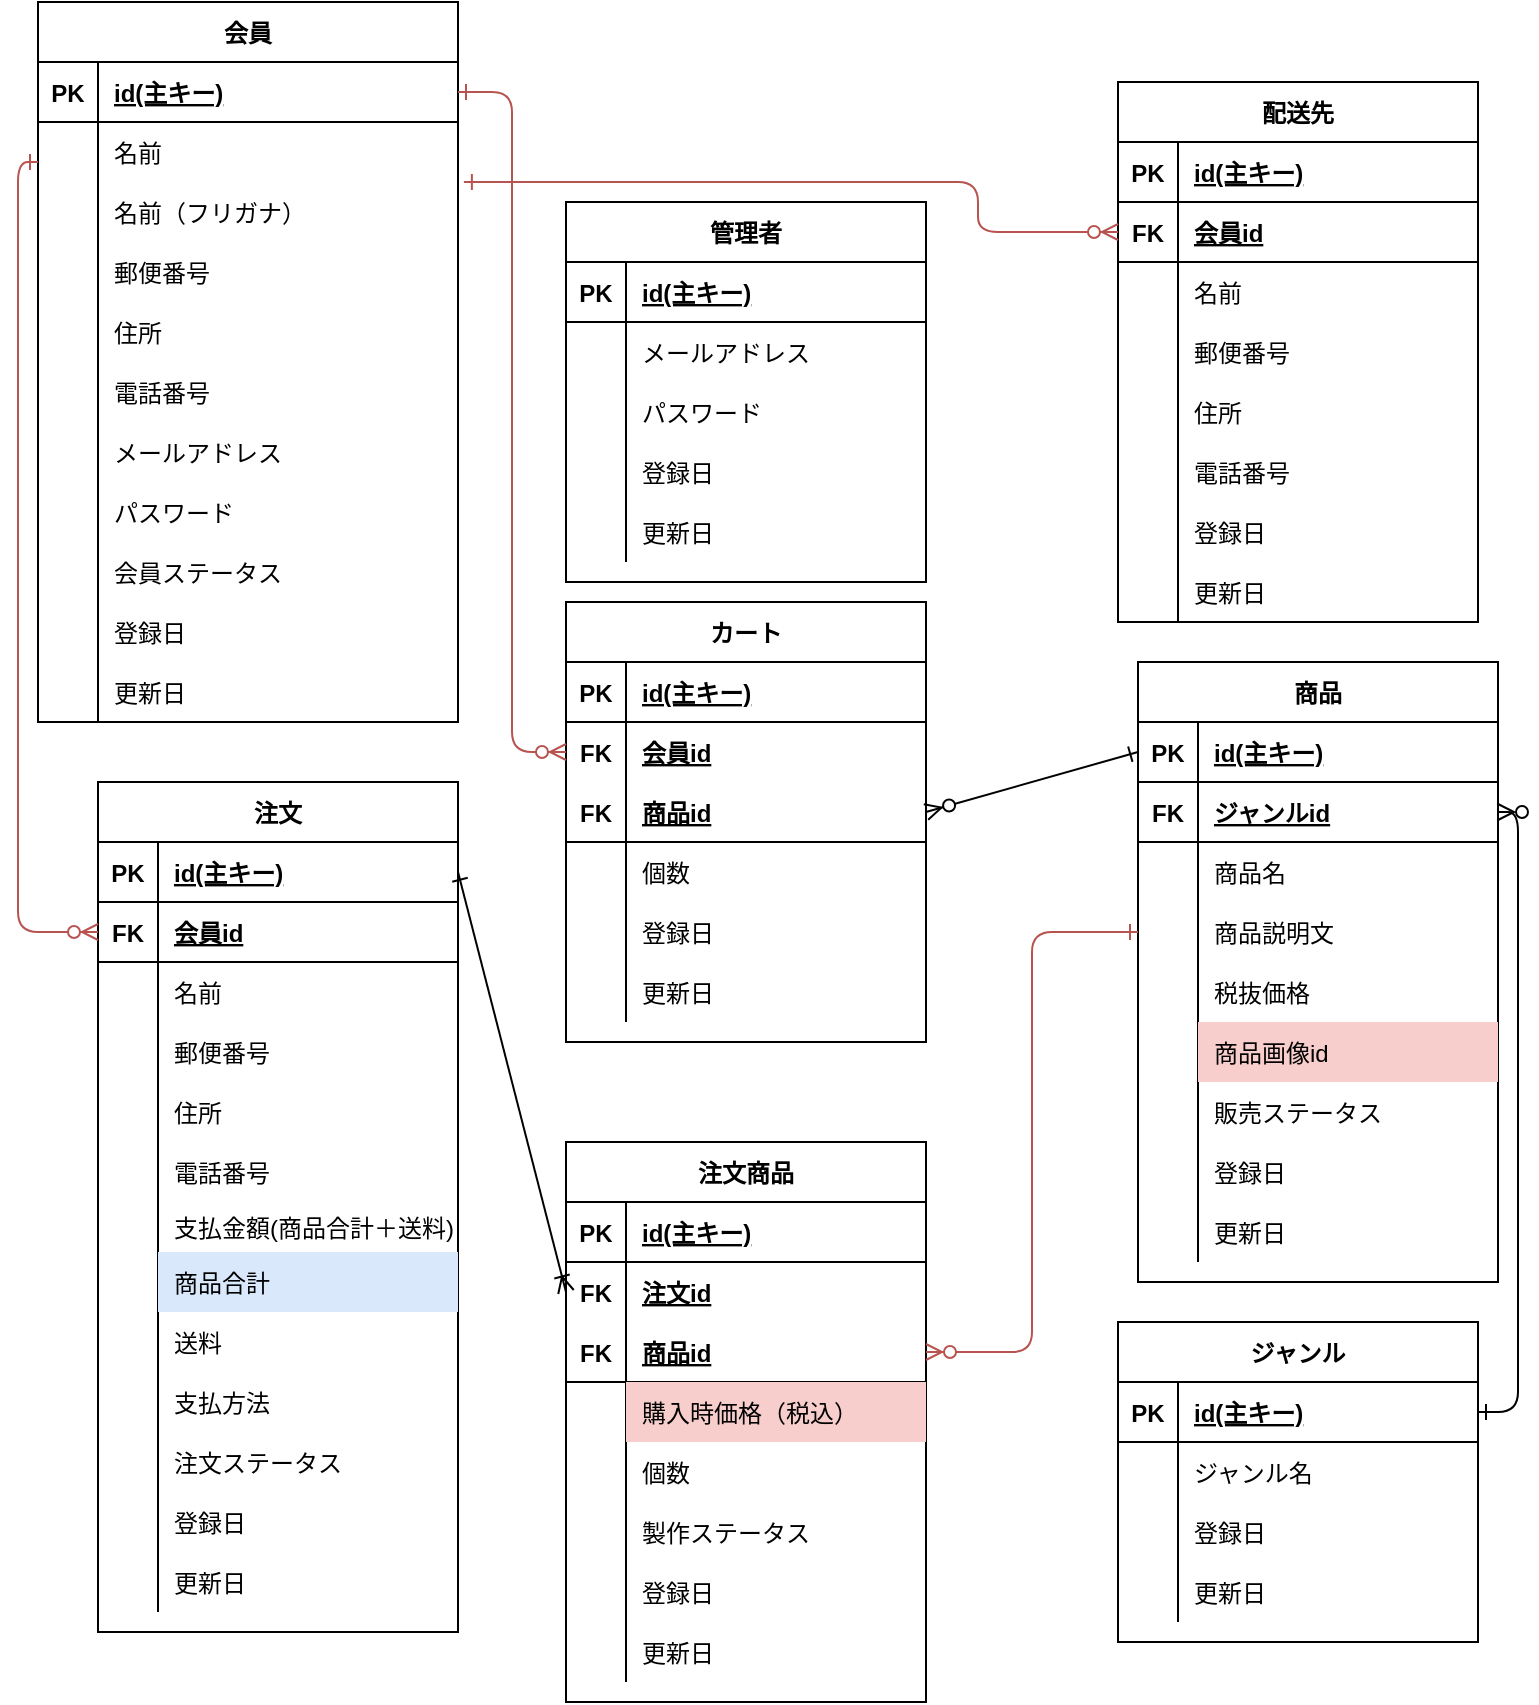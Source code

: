 <mxfile version="14.3.1" type="github">
  <diagram id="tSMaDPSG_NFxR9K5SJ_2" name="Page-1">
    <mxGraphModel dx="827" dy="589" grid="1" gridSize="10" guides="1" tooltips="1" connect="1" arrows="1" fold="1" page="1" pageScale="1" pageWidth="827" pageHeight="1169" math="0" shadow="0">
      <root>
        <mxCell id="0" />
        <mxCell id="1" parent="0" />
        <mxCell id="ISeB7mWLumaq7uImgFsu-5" value="会員" style="shape=table;startSize=30;container=1;collapsible=1;childLayout=tableLayout;fixedRows=1;rowLines=0;fontStyle=1;align=center;resizeLast=1;" parent="1" vertex="1">
          <mxGeometry x="60" y="10" width="210" height="360" as="geometry">
            <mxRectangle x="70" y="100" width="60" height="30" as="alternateBounds" />
          </mxGeometry>
        </mxCell>
        <mxCell id="ISeB7mWLumaq7uImgFsu-6" value="" style="shape=partialRectangle;collapsible=0;dropTarget=0;pointerEvents=0;fillColor=none;top=0;left=0;bottom=1;right=0;points=[[0,0.5],[1,0.5]];portConstraint=eastwest;" parent="ISeB7mWLumaq7uImgFsu-5" vertex="1">
          <mxGeometry y="30" width="210" height="30" as="geometry" />
        </mxCell>
        <mxCell id="ISeB7mWLumaq7uImgFsu-7" value="PK" style="shape=partialRectangle;connectable=0;fillColor=none;top=0;left=0;bottom=0;right=0;fontStyle=1;overflow=hidden;" parent="ISeB7mWLumaq7uImgFsu-6" vertex="1">
          <mxGeometry width="30" height="30" as="geometry" />
        </mxCell>
        <mxCell id="ISeB7mWLumaq7uImgFsu-8" value="id(主キー)" style="shape=partialRectangle;connectable=0;fillColor=none;top=0;left=0;bottom=0;right=0;align=left;spacingLeft=6;fontStyle=5;overflow=hidden;" parent="ISeB7mWLumaq7uImgFsu-6" vertex="1">
          <mxGeometry x="30" width="180" height="30" as="geometry" />
        </mxCell>
        <mxCell id="ISeB7mWLumaq7uImgFsu-9" value="" style="shape=partialRectangle;collapsible=0;dropTarget=0;pointerEvents=0;fillColor=none;top=0;left=0;bottom=0;right=0;points=[[0,0.5],[1,0.5]];portConstraint=eastwest;" parent="ISeB7mWLumaq7uImgFsu-5" vertex="1">
          <mxGeometry y="60" width="210" height="30" as="geometry" />
        </mxCell>
        <mxCell id="ISeB7mWLumaq7uImgFsu-10" value="" style="shape=partialRectangle;connectable=0;fillColor=none;top=0;left=0;bottom=0;right=0;editable=1;overflow=hidden;" parent="ISeB7mWLumaq7uImgFsu-9" vertex="1">
          <mxGeometry width="30" height="30" as="geometry" />
        </mxCell>
        <mxCell id="ISeB7mWLumaq7uImgFsu-11" value="名前" style="shape=partialRectangle;connectable=0;top=0;left=0;bottom=0;right=0;align=left;spacingLeft=6;overflow=hidden;strokeColor=#b85450;fillColor=none;" parent="ISeB7mWLumaq7uImgFsu-9" vertex="1">
          <mxGeometry x="30" width="180" height="30" as="geometry" />
        </mxCell>
        <mxCell id="ISeB7mWLumaq7uImgFsu-179" value="" style="shape=partialRectangle;collapsible=0;dropTarget=0;pointerEvents=0;fillColor=none;top=0;left=0;bottom=0;right=0;points=[[0,0.5],[1,0.5]];portConstraint=eastwest;" parent="ISeB7mWLumaq7uImgFsu-5" vertex="1">
          <mxGeometry y="90" width="210" height="30" as="geometry" />
        </mxCell>
        <mxCell id="ISeB7mWLumaq7uImgFsu-180" value="" style="shape=partialRectangle;connectable=0;fillColor=none;top=0;left=0;bottom=0;right=0;editable=1;overflow=hidden;" parent="ISeB7mWLumaq7uImgFsu-179" vertex="1">
          <mxGeometry width="30" height="30" as="geometry" />
        </mxCell>
        <mxCell id="ISeB7mWLumaq7uImgFsu-181" value="名前（フリガナ）" style="shape=partialRectangle;connectable=0;top=0;left=0;bottom=0;right=0;align=left;spacingLeft=6;overflow=hidden;strokeColor=#b85450;fillColor=none;" parent="ISeB7mWLumaq7uImgFsu-179" vertex="1">
          <mxGeometry x="30" width="180" height="30" as="geometry" />
        </mxCell>
        <mxCell id="ISeB7mWLumaq7uImgFsu-182" value="" style="shape=partialRectangle;collapsible=0;dropTarget=0;pointerEvents=0;fillColor=none;top=0;left=0;bottom=0;right=0;points=[[0,0.5],[1,0.5]];portConstraint=eastwest;" parent="ISeB7mWLumaq7uImgFsu-5" vertex="1">
          <mxGeometry y="120" width="210" height="30" as="geometry" />
        </mxCell>
        <mxCell id="ISeB7mWLumaq7uImgFsu-183" value="" style="shape=partialRectangle;connectable=0;fillColor=none;top=0;left=0;bottom=0;right=0;editable=1;overflow=hidden;" parent="ISeB7mWLumaq7uImgFsu-182" vertex="1">
          <mxGeometry width="30" height="30" as="geometry" />
        </mxCell>
        <mxCell id="ISeB7mWLumaq7uImgFsu-184" value="郵便番号" style="shape=partialRectangle;connectable=0;top=0;left=0;bottom=0;right=0;align=left;spacingLeft=6;overflow=hidden;strokeColor=#b85450;fillColor=none;" parent="ISeB7mWLumaq7uImgFsu-182" vertex="1">
          <mxGeometry x="30" width="180" height="30" as="geometry" />
        </mxCell>
        <mxCell id="ISeB7mWLumaq7uImgFsu-12" value="" style="shape=partialRectangle;collapsible=0;dropTarget=0;pointerEvents=0;fillColor=none;top=0;left=0;bottom=0;right=0;points=[[0,0.5],[1,0.5]];portConstraint=eastwest;" parent="ISeB7mWLumaq7uImgFsu-5" vertex="1">
          <mxGeometry y="150" width="210" height="30" as="geometry" />
        </mxCell>
        <mxCell id="ISeB7mWLumaq7uImgFsu-13" value="" style="shape=partialRectangle;connectable=0;fillColor=none;top=0;left=0;bottom=0;right=0;editable=1;overflow=hidden;" parent="ISeB7mWLumaq7uImgFsu-12" vertex="1">
          <mxGeometry width="30" height="30" as="geometry" />
        </mxCell>
        <mxCell id="ISeB7mWLumaq7uImgFsu-14" value="住所" style="shape=partialRectangle;connectable=0;top=0;left=0;bottom=0;right=0;align=left;spacingLeft=6;overflow=hidden;strokeColor=#b85450;fillColor=none;" parent="ISeB7mWLumaq7uImgFsu-12" vertex="1">
          <mxGeometry x="30" width="180" height="30" as="geometry" />
        </mxCell>
        <mxCell id="ISeB7mWLumaq7uImgFsu-15" value="" style="shape=partialRectangle;collapsible=0;dropTarget=0;pointerEvents=0;fillColor=none;top=0;left=0;bottom=0;right=0;points=[[0,0.5],[1,0.5]];portConstraint=eastwest;" parent="ISeB7mWLumaq7uImgFsu-5" vertex="1">
          <mxGeometry y="180" width="210" height="30" as="geometry" />
        </mxCell>
        <mxCell id="ISeB7mWLumaq7uImgFsu-16" value="" style="shape=partialRectangle;connectable=0;fillColor=none;top=0;left=0;bottom=0;right=0;editable=1;overflow=hidden;" parent="ISeB7mWLumaq7uImgFsu-15" vertex="1">
          <mxGeometry width="30" height="30" as="geometry" />
        </mxCell>
        <mxCell id="ISeB7mWLumaq7uImgFsu-17" value="電話番号" style="shape=partialRectangle;connectable=0;top=0;left=0;bottom=0;right=0;align=left;spacingLeft=6;overflow=hidden;strokeColor=#b85450;fillColor=none;" parent="ISeB7mWLumaq7uImgFsu-15" vertex="1">
          <mxGeometry x="30" width="180" height="30" as="geometry" />
        </mxCell>
        <mxCell id="ISeB7mWLumaq7uImgFsu-80" value="" style="shape=partialRectangle;collapsible=0;dropTarget=0;pointerEvents=0;fillColor=none;top=0;left=0;bottom=0;right=0;points=[[0,0.5],[1,0.5]];portConstraint=eastwest;" parent="ISeB7mWLumaq7uImgFsu-5" vertex="1">
          <mxGeometry y="210" width="210" height="30" as="geometry" />
        </mxCell>
        <mxCell id="ISeB7mWLumaq7uImgFsu-81" value="" style="shape=partialRectangle;connectable=0;fillColor=none;top=0;left=0;bottom=0;right=0;editable=1;overflow=hidden;" parent="ISeB7mWLumaq7uImgFsu-80" vertex="1">
          <mxGeometry width="30" height="30" as="geometry" />
        </mxCell>
        <mxCell id="ISeB7mWLumaq7uImgFsu-82" value="メールアドレス" style="shape=partialRectangle;connectable=0;top=0;left=0;bottom=0;right=0;align=left;spacingLeft=6;overflow=hidden;strokeColor=#b85450;fontStyle=0;fillColor=none;" parent="ISeB7mWLumaq7uImgFsu-80" vertex="1">
          <mxGeometry x="30" width="180" height="30" as="geometry" />
        </mxCell>
        <mxCell id="ISeB7mWLumaq7uImgFsu-83" value="" style="shape=partialRectangle;collapsible=0;dropTarget=0;pointerEvents=0;fillColor=none;top=0;left=0;bottom=0;right=0;points=[[0,0.5],[1,0.5]];portConstraint=eastwest;" parent="ISeB7mWLumaq7uImgFsu-5" vertex="1">
          <mxGeometry y="240" width="210" height="30" as="geometry" />
        </mxCell>
        <mxCell id="ISeB7mWLumaq7uImgFsu-84" value="" style="shape=partialRectangle;connectable=0;fillColor=none;top=0;left=0;bottom=0;right=0;editable=1;overflow=hidden;" parent="ISeB7mWLumaq7uImgFsu-83" vertex="1">
          <mxGeometry width="30" height="30" as="geometry" />
        </mxCell>
        <mxCell id="ISeB7mWLumaq7uImgFsu-85" value="パスワード" style="shape=partialRectangle;connectable=0;top=0;left=0;bottom=0;right=0;align=left;spacingLeft=6;overflow=hidden;strokeColor=#b85450;fillColor=none;" parent="ISeB7mWLumaq7uImgFsu-83" vertex="1">
          <mxGeometry x="30" width="180" height="30" as="geometry" />
        </mxCell>
        <mxCell id="ISeB7mWLumaq7uImgFsu-86" value="" style="shape=partialRectangle;collapsible=0;dropTarget=0;pointerEvents=0;fillColor=none;top=0;left=0;bottom=0;right=0;points=[[0,0.5],[1,0.5]];portConstraint=eastwest;" parent="ISeB7mWLumaq7uImgFsu-5" vertex="1">
          <mxGeometry y="270" width="210" height="30" as="geometry" />
        </mxCell>
        <mxCell id="ISeB7mWLumaq7uImgFsu-87" value="" style="shape=partialRectangle;connectable=0;fillColor=none;top=0;left=0;bottom=0;right=0;editable=1;overflow=hidden;" parent="ISeB7mWLumaq7uImgFsu-86" vertex="1">
          <mxGeometry width="30" height="30" as="geometry" />
        </mxCell>
        <mxCell id="ISeB7mWLumaq7uImgFsu-88" value="会員ステータス" style="shape=partialRectangle;connectable=0;fillColor=none;top=0;left=0;bottom=0;right=0;align=left;spacingLeft=6;overflow=hidden;" parent="ISeB7mWLumaq7uImgFsu-86" vertex="1">
          <mxGeometry x="30" width="180" height="30" as="geometry" />
        </mxCell>
        <mxCell id="ISeB7mWLumaq7uImgFsu-89" value="" style="shape=partialRectangle;collapsible=0;dropTarget=0;pointerEvents=0;fillColor=none;top=0;left=0;bottom=0;right=0;points=[[0,0.5],[1,0.5]];portConstraint=eastwest;" parent="ISeB7mWLumaq7uImgFsu-5" vertex="1">
          <mxGeometry y="300" width="210" height="30" as="geometry" />
        </mxCell>
        <mxCell id="ISeB7mWLumaq7uImgFsu-90" value="" style="shape=partialRectangle;connectable=0;fillColor=none;top=0;left=0;bottom=0;right=0;editable=1;overflow=hidden;" parent="ISeB7mWLumaq7uImgFsu-89" vertex="1">
          <mxGeometry width="30" height="30" as="geometry" />
        </mxCell>
        <mxCell id="ISeB7mWLumaq7uImgFsu-91" value="登録日" style="shape=partialRectangle;connectable=0;fillColor=none;top=0;left=0;bottom=0;right=0;align=left;spacingLeft=6;overflow=hidden;" parent="ISeB7mWLumaq7uImgFsu-89" vertex="1">
          <mxGeometry x="30" width="180" height="30" as="geometry" />
        </mxCell>
        <mxCell id="ISeB7mWLumaq7uImgFsu-92" value="" style="shape=partialRectangle;collapsible=0;dropTarget=0;pointerEvents=0;fillColor=none;top=0;left=0;bottom=0;right=0;points=[[0,0.5],[1,0.5]];portConstraint=eastwest;" parent="ISeB7mWLumaq7uImgFsu-5" vertex="1">
          <mxGeometry y="330" width="210" height="30" as="geometry" />
        </mxCell>
        <mxCell id="ISeB7mWLumaq7uImgFsu-93" value="" style="shape=partialRectangle;connectable=0;fillColor=none;top=0;left=0;bottom=0;right=0;editable=1;overflow=hidden;" parent="ISeB7mWLumaq7uImgFsu-92" vertex="1">
          <mxGeometry width="30" height="30" as="geometry" />
        </mxCell>
        <mxCell id="ISeB7mWLumaq7uImgFsu-94" value="更新日" style="shape=partialRectangle;connectable=0;fillColor=none;top=0;left=0;bottom=0;right=0;align=left;spacingLeft=6;overflow=hidden;" parent="ISeB7mWLumaq7uImgFsu-92" vertex="1">
          <mxGeometry x="30" width="180" height="30" as="geometry" />
        </mxCell>
        <mxCell id="ISeB7mWLumaq7uImgFsu-22" value="商品" style="shape=table;startSize=30;container=1;collapsible=1;childLayout=tableLayout;fixedRows=1;rowLines=0;fontStyle=1;align=center;resizeLast=1;" parent="1" vertex="1">
          <mxGeometry x="610" y="340" width="180" height="310" as="geometry" />
        </mxCell>
        <mxCell id="ISeB7mWLumaq7uImgFsu-23" value="" style="shape=partialRectangle;collapsible=0;dropTarget=0;pointerEvents=0;fillColor=none;top=0;left=0;bottom=1;right=0;points=[[0,0.5],[1,0.5]];portConstraint=eastwest;" parent="ISeB7mWLumaq7uImgFsu-22" vertex="1">
          <mxGeometry y="30" width="180" height="30" as="geometry" />
        </mxCell>
        <mxCell id="ISeB7mWLumaq7uImgFsu-24" value="PK" style="shape=partialRectangle;connectable=0;fillColor=none;top=0;left=0;bottom=0;right=0;fontStyle=1;overflow=hidden;" parent="ISeB7mWLumaq7uImgFsu-23" vertex="1">
          <mxGeometry width="30" height="30" as="geometry" />
        </mxCell>
        <mxCell id="ISeB7mWLumaq7uImgFsu-25" value="id(主キー)" style="shape=partialRectangle;connectable=0;fillColor=none;top=0;left=0;bottom=0;right=0;align=left;spacingLeft=6;fontStyle=5;overflow=hidden;" parent="ISeB7mWLumaq7uImgFsu-23" vertex="1">
          <mxGeometry x="30" width="150" height="30" as="geometry" />
        </mxCell>
        <mxCell id="ISeB7mWLumaq7uImgFsu-215" value="" style="shape=partialRectangle;collapsible=0;dropTarget=0;pointerEvents=0;fillColor=none;top=0;left=0;bottom=1;right=0;points=[[0,0.5],[1,0.5]];portConstraint=eastwest;" parent="ISeB7mWLumaq7uImgFsu-22" vertex="1">
          <mxGeometry y="60" width="180" height="30" as="geometry" />
        </mxCell>
        <mxCell id="ISeB7mWLumaq7uImgFsu-216" value="FK" style="shape=partialRectangle;connectable=0;fillColor=none;top=0;left=0;bottom=0;right=0;fontStyle=1;overflow=hidden;" parent="ISeB7mWLumaq7uImgFsu-215" vertex="1">
          <mxGeometry width="30" height="30" as="geometry" />
        </mxCell>
        <mxCell id="ISeB7mWLumaq7uImgFsu-217" value="ジャンルid" style="shape=partialRectangle;connectable=0;fillColor=none;top=0;left=0;bottom=0;right=0;align=left;spacingLeft=6;fontStyle=5;overflow=hidden;" parent="ISeB7mWLumaq7uImgFsu-215" vertex="1">
          <mxGeometry x="30" width="150" height="30" as="geometry" />
        </mxCell>
        <mxCell id="ISeB7mWLumaq7uImgFsu-26" value="" style="shape=partialRectangle;collapsible=0;dropTarget=0;pointerEvents=0;fillColor=none;top=0;left=0;bottom=0;right=0;points=[[0,0.5],[1,0.5]];portConstraint=eastwest;" parent="ISeB7mWLumaq7uImgFsu-22" vertex="1">
          <mxGeometry y="90" width="180" height="30" as="geometry" />
        </mxCell>
        <mxCell id="ISeB7mWLumaq7uImgFsu-27" value="" style="shape=partialRectangle;connectable=0;fillColor=none;top=0;left=0;bottom=0;right=0;editable=1;overflow=hidden;" parent="ISeB7mWLumaq7uImgFsu-26" vertex="1">
          <mxGeometry width="30" height="30" as="geometry" />
        </mxCell>
        <mxCell id="ISeB7mWLumaq7uImgFsu-28" value="商品名" style="shape=partialRectangle;connectable=0;fillColor=none;top=0;left=0;bottom=0;right=0;align=left;spacingLeft=6;overflow=hidden;fontStyle=0" parent="ISeB7mWLumaq7uImgFsu-26" vertex="1">
          <mxGeometry x="30" width="150" height="30" as="geometry" />
        </mxCell>
        <mxCell id="ISeB7mWLumaq7uImgFsu-29" value="" style="shape=partialRectangle;collapsible=0;dropTarget=0;pointerEvents=0;fillColor=none;top=0;left=0;bottom=0;right=0;points=[[0,0.5],[1,0.5]];portConstraint=eastwest;" parent="ISeB7mWLumaq7uImgFsu-22" vertex="1">
          <mxGeometry y="120" width="180" height="30" as="geometry" />
        </mxCell>
        <mxCell id="ISeB7mWLumaq7uImgFsu-30" value="" style="shape=partialRectangle;connectable=0;fillColor=none;top=0;left=0;bottom=0;right=0;editable=1;overflow=hidden;" parent="ISeB7mWLumaq7uImgFsu-29" vertex="1">
          <mxGeometry width="30" height="30" as="geometry" />
        </mxCell>
        <mxCell id="ISeB7mWLumaq7uImgFsu-31" value="商品説明文" style="shape=partialRectangle;connectable=0;fillColor=none;top=0;left=0;bottom=0;right=0;align=left;spacingLeft=6;overflow=hidden;" parent="ISeB7mWLumaq7uImgFsu-29" vertex="1">
          <mxGeometry x="30" width="150" height="30" as="geometry" />
        </mxCell>
        <mxCell id="ISeB7mWLumaq7uImgFsu-218" value="" style="shape=partialRectangle;collapsible=0;dropTarget=0;pointerEvents=0;fillColor=none;top=0;left=0;bottom=0;right=0;points=[[0,0.5],[1,0.5]];portConstraint=eastwest;" parent="ISeB7mWLumaq7uImgFsu-22" vertex="1">
          <mxGeometry y="150" width="180" height="30" as="geometry" />
        </mxCell>
        <mxCell id="ISeB7mWLumaq7uImgFsu-219" value="" style="shape=partialRectangle;connectable=0;fillColor=none;top=0;left=0;bottom=0;right=0;editable=1;overflow=hidden;" parent="ISeB7mWLumaq7uImgFsu-218" vertex="1">
          <mxGeometry width="30" height="30" as="geometry" />
        </mxCell>
        <mxCell id="ISeB7mWLumaq7uImgFsu-220" value="税抜価格" style="shape=partialRectangle;connectable=0;fillColor=none;top=0;left=0;bottom=0;right=0;align=left;spacingLeft=6;overflow=hidden;" parent="ISeB7mWLumaq7uImgFsu-218" vertex="1">
          <mxGeometry x="30" width="150" height="30" as="geometry" />
        </mxCell>
        <mxCell id="ISeB7mWLumaq7uImgFsu-221" value="" style="shape=partialRectangle;collapsible=0;dropTarget=0;pointerEvents=0;fillColor=none;top=0;left=0;bottom=0;right=0;points=[[0,0.5],[1,0.5]];portConstraint=eastwest;" parent="ISeB7mWLumaq7uImgFsu-22" vertex="1">
          <mxGeometry y="180" width="180" height="30" as="geometry" />
        </mxCell>
        <mxCell id="ISeB7mWLumaq7uImgFsu-222" value="" style="shape=partialRectangle;connectable=0;fillColor=none;top=0;left=0;bottom=0;right=0;editable=1;overflow=hidden;" parent="ISeB7mWLumaq7uImgFsu-221" vertex="1">
          <mxGeometry width="30" height="30" as="geometry" />
        </mxCell>
        <mxCell id="ISeB7mWLumaq7uImgFsu-223" value="商品画像id" style="shape=partialRectangle;connectable=0;fillColor=#f8cecc;top=0;left=0;bottom=0;right=0;align=left;spacingLeft=6;overflow=hidden;strokeColor=#b85450;" parent="ISeB7mWLumaq7uImgFsu-221" vertex="1">
          <mxGeometry x="30" width="150" height="30" as="geometry" />
        </mxCell>
        <mxCell id="ISeB7mWLumaq7uImgFsu-224" value="" style="shape=partialRectangle;collapsible=0;dropTarget=0;pointerEvents=0;fillColor=none;top=0;left=0;bottom=0;right=0;points=[[0,0.5],[1,0.5]];portConstraint=eastwest;" parent="ISeB7mWLumaq7uImgFsu-22" vertex="1">
          <mxGeometry y="210" width="180" height="30" as="geometry" />
        </mxCell>
        <mxCell id="ISeB7mWLumaq7uImgFsu-225" value="" style="shape=partialRectangle;connectable=0;fillColor=none;top=0;left=0;bottom=0;right=0;editable=1;overflow=hidden;" parent="ISeB7mWLumaq7uImgFsu-224" vertex="1">
          <mxGeometry width="30" height="30" as="geometry" />
        </mxCell>
        <mxCell id="ISeB7mWLumaq7uImgFsu-226" value="販売ステータス" style="shape=partialRectangle;connectable=0;fillColor=none;top=0;left=0;bottom=0;right=0;align=left;spacingLeft=6;overflow=hidden;" parent="ISeB7mWLumaq7uImgFsu-224" vertex="1">
          <mxGeometry x="30" width="150" height="30" as="geometry" />
        </mxCell>
        <mxCell id="ISeB7mWLumaq7uImgFsu-32" value="" style="shape=partialRectangle;collapsible=0;dropTarget=0;pointerEvents=0;fillColor=none;top=0;left=0;bottom=0;right=0;points=[[0,0.5],[1,0.5]];portConstraint=eastwest;" parent="ISeB7mWLumaq7uImgFsu-22" vertex="1">
          <mxGeometry y="240" width="180" height="30" as="geometry" />
        </mxCell>
        <mxCell id="ISeB7mWLumaq7uImgFsu-33" value="" style="shape=partialRectangle;connectable=0;fillColor=none;top=0;left=0;bottom=0;right=0;editable=1;overflow=hidden;" parent="ISeB7mWLumaq7uImgFsu-32" vertex="1">
          <mxGeometry width="30" height="30" as="geometry" />
        </mxCell>
        <mxCell id="ISeB7mWLumaq7uImgFsu-34" value="登録日" style="shape=partialRectangle;connectable=0;fillColor=none;top=0;left=0;bottom=0;right=0;align=left;spacingLeft=6;overflow=hidden;" parent="ISeB7mWLumaq7uImgFsu-32" vertex="1">
          <mxGeometry x="30" width="150" height="30" as="geometry" />
        </mxCell>
        <mxCell id="ISeB7mWLumaq7uImgFsu-157" value="" style="shape=partialRectangle;collapsible=0;dropTarget=0;pointerEvents=0;fillColor=none;top=0;left=0;bottom=0;right=0;points=[[0,0.5],[1,0.5]];portConstraint=eastwest;" parent="ISeB7mWLumaq7uImgFsu-22" vertex="1">
          <mxGeometry y="270" width="180" height="30" as="geometry" />
        </mxCell>
        <mxCell id="ISeB7mWLumaq7uImgFsu-158" value="" style="shape=partialRectangle;connectable=0;fillColor=none;top=0;left=0;bottom=0;right=0;editable=1;overflow=hidden;" parent="ISeB7mWLumaq7uImgFsu-157" vertex="1">
          <mxGeometry width="30" height="30" as="geometry" />
        </mxCell>
        <mxCell id="ISeB7mWLumaq7uImgFsu-159" value="更新日" style="shape=partialRectangle;connectable=0;fillColor=none;top=0;left=0;bottom=0;right=0;align=left;spacingLeft=6;overflow=hidden;" parent="ISeB7mWLumaq7uImgFsu-157" vertex="1">
          <mxGeometry x="30" width="150" height="30" as="geometry" />
        </mxCell>
        <mxCell id="ISeB7mWLumaq7uImgFsu-35" value="カート" style="shape=table;startSize=30;container=1;collapsible=1;childLayout=tableLayout;fixedRows=1;rowLines=0;fontStyle=1;align=center;resizeLast=1;" parent="1" vertex="1">
          <mxGeometry x="324" y="310" width="180" height="220" as="geometry" />
        </mxCell>
        <mxCell id="ISeB7mWLumaq7uImgFsu-36" value="" style="shape=partialRectangle;collapsible=0;dropTarget=0;pointerEvents=0;fillColor=none;top=0;left=0;bottom=1;right=0;points=[[0,0.5],[1,0.5]];portConstraint=eastwest;" parent="ISeB7mWLumaq7uImgFsu-35" vertex="1">
          <mxGeometry y="30" width="180" height="30" as="geometry" />
        </mxCell>
        <mxCell id="ISeB7mWLumaq7uImgFsu-37" value="PK" style="shape=partialRectangle;connectable=0;fillColor=none;top=0;left=0;bottom=0;right=0;fontStyle=1;overflow=hidden;" parent="ISeB7mWLumaq7uImgFsu-36" vertex="1">
          <mxGeometry width="30" height="30" as="geometry" />
        </mxCell>
        <mxCell id="ISeB7mWLumaq7uImgFsu-38" value="id(主キー)" style="shape=partialRectangle;connectable=0;fillColor=none;top=0;left=0;bottom=0;right=0;align=left;spacingLeft=6;fontStyle=5;overflow=hidden;" parent="ISeB7mWLumaq7uImgFsu-36" vertex="1">
          <mxGeometry x="30" width="150" height="30" as="geometry" />
        </mxCell>
        <mxCell id="ISeB7mWLumaq7uImgFsu-235" value="" style="shape=partialRectangle;collapsible=0;dropTarget=0;pointerEvents=0;fillColor=none;top=0;left=0;bottom=1;right=0;points=[[0,0.5],[1,0.5]];portConstraint=eastwest;strokeColor=none;" parent="ISeB7mWLumaq7uImgFsu-35" vertex="1">
          <mxGeometry y="60" width="180" height="30" as="geometry" />
        </mxCell>
        <mxCell id="ISeB7mWLumaq7uImgFsu-236" value="FK" style="shape=partialRectangle;connectable=0;fillColor=none;top=0;left=0;bottom=0;right=0;fontStyle=1;overflow=hidden;" parent="ISeB7mWLumaq7uImgFsu-235" vertex="1">
          <mxGeometry width="30" height="30" as="geometry" />
        </mxCell>
        <mxCell id="ISeB7mWLumaq7uImgFsu-237" value="会員id" style="shape=partialRectangle;connectable=0;fillColor=none;top=0;left=0;bottom=0;right=0;align=left;spacingLeft=6;fontStyle=5;overflow=hidden;" parent="ISeB7mWLumaq7uImgFsu-235" vertex="1">
          <mxGeometry x="30" width="150" height="30" as="geometry" />
        </mxCell>
        <mxCell id="ISeB7mWLumaq7uImgFsu-238" value="" style="shape=partialRectangle;collapsible=0;dropTarget=0;pointerEvents=0;fillColor=none;top=0;left=0;bottom=1;right=0;points=[[0,0.5],[1,0.5]];portConstraint=eastwest;" parent="ISeB7mWLumaq7uImgFsu-35" vertex="1">
          <mxGeometry y="90" width="180" height="30" as="geometry" />
        </mxCell>
        <mxCell id="ISeB7mWLumaq7uImgFsu-239" value="FK" style="shape=partialRectangle;connectable=0;fillColor=none;top=0;left=0;bottom=0;right=0;fontStyle=1;overflow=hidden;" parent="ISeB7mWLumaq7uImgFsu-238" vertex="1">
          <mxGeometry width="30" height="30" as="geometry" />
        </mxCell>
        <mxCell id="ISeB7mWLumaq7uImgFsu-240" value="商品id" style="shape=partialRectangle;connectable=0;fillColor=none;top=0;left=0;bottom=0;right=0;align=left;spacingLeft=6;fontStyle=5;overflow=hidden;" parent="ISeB7mWLumaq7uImgFsu-238" vertex="1">
          <mxGeometry x="30" width="150" height="30" as="geometry" />
        </mxCell>
        <mxCell id="ISeB7mWLumaq7uImgFsu-154" value="" style="shape=partialRectangle;collapsible=0;dropTarget=0;pointerEvents=0;fillColor=none;top=0;left=0;bottom=0;right=0;points=[[0,0.5],[1,0.5]];portConstraint=eastwest;" parent="ISeB7mWLumaq7uImgFsu-35" vertex="1">
          <mxGeometry y="120" width="180" height="30" as="geometry" />
        </mxCell>
        <mxCell id="ISeB7mWLumaq7uImgFsu-155" value="" style="shape=partialRectangle;connectable=0;fillColor=none;top=0;left=0;bottom=0;right=0;editable=1;overflow=hidden;" parent="ISeB7mWLumaq7uImgFsu-154" vertex="1">
          <mxGeometry width="30" height="30" as="geometry" />
        </mxCell>
        <mxCell id="ISeB7mWLumaq7uImgFsu-156" value="個数" style="shape=partialRectangle;connectable=0;fillColor=none;top=0;left=0;bottom=0;right=0;align=left;spacingLeft=6;overflow=hidden;" parent="ISeB7mWLumaq7uImgFsu-154" vertex="1">
          <mxGeometry x="30" width="150" height="30" as="geometry" />
        </mxCell>
        <mxCell id="ISeB7mWLumaq7uImgFsu-42" value="" style="shape=partialRectangle;collapsible=0;dropTarget=0;pointerEvents=0;fillColor=none;top=0;left=0;bottom=0;right=0;points=[[0,0.5],[1,0.5]];portConstraint=eastwest;" parent="ISeB7mWLumaq7uImgFsu-35" vertex="1">
          <mxGeometry y="150" width="180" height="30" as="geometry" />
        </mxCell>
        <mxCell id="ISeB7mWLumaq7uImgFsu-43" value="" style="shape=partialRectangle;connectable=0;fillColor=none;top=0;left=0;bottom=0;right=0;editable=1;overflow=hidden;" parent="ISeB7mWLumaq7uImgFsu-42" vertex="1">
          <mxGeometry width="30" height="30" as="geometry" />
        </mxCell>
        <mxCell id="ISeB7mWLumaq7uImgFsu-44" value="登録日" style="shape=partialRectangle;connectable=0;fillColor=none;top=0;left=0;bottom=0;right=0;align=left;spacingLeft=6;overflow=hidden;" parent="ISeB7mWLumaq7uImgFsu-42" vertex="1">
          <mxGeometry x="30" width="150" height="30" as="geometry" />
        </mxCell>
        <mxCell id="ISeB7mWLumaq7uImgFsu-45" value="" style="shape=partialRectangle;collapsible=0;dropTarget=0;pointerEvents=0;fillColor=none;top=0;left=0;bottom=0;right=0;points=[[0,0.5],[1,0.5]];portConstraint=eastwest;" parent="ISeB7mWLumaq7uImgFsu-35" vertex="1">
          <mxGeometry y="180" width="180" height="30" as="geometry" />
        </mxCell>
        <mxCell id="ISeB7mWLumaq7uImgFsu-46" value="" style="shape=partialRectangle;connectable=0;fillColor=none;top=0;left=0;bottom=0;right=0;editable=1;overflow=hidden;" parent="ISeB7mWLumaq7uImgFsu-45" vertex="1">
          <mxGeometry width="30" height="30" as="geometry" />
        </mxCell>
        <mxCell id="ISeB7mWLumaq7uImgFsu-47" value="更新日" style="shape=partialRectangle;connectable=0;fillColor=none;top=0;left=0;bottom=0;right=0;align=left;spacingLeft=6;overflow=hidden;" parent="ISeB7mWLumaq7uImgFsu-45" vertex="1">
          <mxGeometry x="30" width="150" height="30" as="geometry" />
        </mxCell>
        <mxCell id="ISeB7mWLumaq7uImgFsu-48" value="注文" style="shape=table;startSize=30;container=1;collapsible=1;childLayout=tableLayout;fixedRows=1;rowLines=0;fontStyle=1;align=center;resizeLast=1;" parent="1" vertex="1">
          <mxGeometry x="90" y="400" width="180" height="425" as="geometry" />
        </mxCell>
        <mxCell id="ISeB7mWLumaq7uImgFsu-49" value="" style="shape=partialRectangle;collapsible=0;dropTarget=0;pointerEvents=0;fillColor=none;top=0;left=0;bottom=1;right=0;points=[[0,0.5],[1,0.5]];portConstraint=eastwest;" parent="ISeB7mWLumaq7uImgFsu-48" vertex="1">
          <mxGeometry y="30" width="180" height="30" as="geometry" />
        </mxCell>
        <mxCell id="ISeB7mWLumaq7uImgFsu-50" value="PK" style="shape=partialRectangle;connectable=0;fillColor=none;top=0;left=0;bottom=0;right=0;fontStyle=1;overflow=hidden;" parent="ISeB7mWLumaq7uImgFsu-49" vertex="1">
          <mxGeometry width="30" height="30" as="geometry" />
        </mxCell>
        <mxCell id="ISeB7mWLumaq7uImgFsu-51" value="id(主キー)" style="shape=partialRectangle;connectable=0;fillColor=none;top=0;left=0;bottom=0;right=0;align=left;spacingLeft=6;fontStyle=5;overflow=hidden;" parent="ISeB7mWLumaq7uImgFsu-49" vertex="1">
          <mxGeometry x="30" width="150" height="30" as="geometry" />
        </mxCell>
        <mxCell id="ISeB7mWLumaq7uImgFsu-241" value="" style="shape=partialRectangle;collapsible=0;dropTarget=0;pointerEvents=0;fillColor=none;top=0;left=0;bottom=1;right=0;points=[[0,0.5],[1,0.5]];portConstraint=eastwest;" parent="ISeB7mWLumaq7uImgFsu-48" vertex="1">
          <mxGeometry y="60" width="180" height="30" as="geometry" />
        </mxCell>
        <mxCell id="ISeB7mWLumaq7uImgFsu-242" value="FK" style="shape=partialRectangle;connectable=0;fillColor=none;top=0;left=0;bottom=0;right=0;fontStyle=1;overflow=hidden;" parent="ISeB7mWLumaq7uImgFsu-241" vertex="1">
          <mxGeometry width="30" height="30" as="geometry" />
        </mxCell>
        <mxCell id="ISeB7mWLumaq7uImgFsu-243" value="会員id" style="shape=partialRectangle;connectable=0;fillColor=none;top=0;left=0;bottom=0;right=0;align=left;spacingLeft=6;fontStyle=5;overflow=hidden;" parent="ISeB7mWLumaq7uImgFsu-241" vertex="1">
          <mxGeometry x="30" width="150" height="30" as="geometry" />
        </mxCell>
        <mxCell id="ISeB7mWLumaq7uImgFsu-176" value="" style="shape=partialRectangle;collapsible=0;dropTarget=0;pointerEvents=0;fillColor=none;top=0;left=0;bottom=0;right=0;points=[[0,0.5],[1,0.5]];portConstraint=eastwest;" parent="ISeB7mWLumaq7uImgFsu-48" vertex="1">
          <mxGeometry y="90" width="180" height="30" as="geometry" />
        </mxCell>
        <mxCell id="ISeB7mWLumaq7uImgFsu-177" value="" style="shape=partialRectangle;connectable=0;fillColor=none;top=0;left=0;bottom=0;right=0;editable=1;overflow=hidden;" parent="ISeB7mWLumaq7uImgFsu-176" vertex="1">
          <mxGeometry width="30" height="30" as="geometry" />
        </mxCell>
        <mxCell id="ISeB7mWLumaq7uImgFsu-178" value="名前" style="shape=partialRectangle;connectable=0;fillColor=none;top=0;left=0;bottom=0;right=0;align=left;spacingLeft=6;overflow=hidden;" parent="ISeB7mWLumaq7uImgFsu-176" vertex="1">
          <mxGeometry x="30" width="150" height="30" as="geometry" />
        </mxCell>
        <mxCell id="ISeB7mWLumaq7uImgFsu-255" value="" style="shape=partialRectangle;collapsible=0;dropTarget=0;pointerEvents=0;fillColor=none;top=0;left=0;bottom=0;right=0;points=[[0,0.5],[1,0.5]];portConstraint=eastwest;" parent="ISeB7mWLumaq7uImgFsu-48" vertex="1">
          <mxGeometry y="120" width="180" height="30" as="geometry" />
        </mxCell>
        <mxCell id="ISeB7mWLumaq7uImgFsu-256" value="" style="shape=partialRectangle;connectable=0;fillColor=none;top=0;left=0;bottom=0;right=0;editable=1;overflow=hidden;" parent="ISeB7mWLumaq7uImgFsu-255" vertex="1">
          <mxGeometry width="30" height="30" as="geometry" />
        </mxCell>
        <mxCell id="ISeB7mWLumaq7uImgFsu-257" value="郵便番号" style="shape=partialRectangle;connectable=0;fillColor=none;top=0;left=0;bottom=0;right=0;align=left;spacingLeft=6;overflow=hidden;" parent="ISeB7mWLumaq7uImgFsu-255" vertex="1">
          <mxGeometry x="30" width="150" height="30" as="geometry" />
        </mxCell>
        <mxCell id="ISeB7mWLumaq7uImgFsu-246" value="" style="shape=partialRectangle;collapsible=0;dropTarget=0;pointerEvents=0;fillColor=none;top=0;left=0;bottom=0;right=0;points=[[0,0.5],[1,0.5]];portConstraint=eastwest;" parent="ISeB7mWLumaq7uImgFsu-48" vertex="1">
          <mxGeometry y="150" width="180" height="30" as="geometry" />
        </mxCell>
        <mxCell id="ISeB7mWLumaq7uImgFsu-247" value="" style="shape=partialRectangle;connectable=0;fillColor=none;top=0;left=0;bottom=0;right=0;editable=1;overflow=hidden;" parent="ISeB7mWLumaq7uImgFsu-246" vertex="1">
          <mxGeometry width="30" height="30" as="geometry" />
        </mxCell>
        <mxCell id="ISeB7mWLumaq7uImgFsu-248" value="住所" style="shape=partialRectangle;connectable=0;fillColor=none;top=0;left=0;bottom=0;right=0;align=left;spacingLeft=6;overflow=hidden;" parent="ISeB7mWLumaq7uImgFsu-246" vertex="1">
          <mxGeometry x="30" width="150" height="30" as="geometry" />
        </mxCell>
        <mxCell id="ISeB7mWLumaq7uImgFsu-261" value="" style="shape=partialRectangle;collapsible=0;dropTarget=0;pointerEvents=0;fillColor=none;top=0;left=0;bottom=0;right=0;points=[[0,0.5],[1,0.5]];portConstraint=eastwest;" parent="ISeB7mWLumaq7uImgFsu-48" vertex="1">
          <mxGeometry y="180" width="180" height="30" as="geometry" />
        </mxCell>
        <mxCell id="ISeB7mWLumaq7uImgFsu-262" value="" style="shape=partialRectangle;connectable=0;fillColor=none;top=0;left=0;bottom=0;right=0;editable=1;overflow=hidden;" parent="ISeB7mWLumaq7uImgFsu-261" vertex="1">
          <mxGeometry width="30" height="30" as="geometry" />
        </mxCell>
        <mxCell id="ISeB7mWLumaq7uImgFsu-263" value="電話番号" style="shape=partialRectangle;connectable=0;fillColor=none;top=0;left=0;bottom=0;right=0;align=left;spacingLeft=6;overflow=hidden;" parent="ISeB7mWLumaq7uImgFsu-261" vertex="1">
          <mxGeometry x="30" width="150" height="30" as="geometry" />
        </mxCell>
        <mxCell id="ISeB7mWLumaq7uImgFsu-258" value="" style="shape=partialRectangle;collapsible=0;dropTarget=0;pointerEvents=0;fillColor=none;top=0;left=0;bottom=0;right=0;points=[[0,0.5],[1,0.5]];portConstraint=eastwest;" parent="ISeB7mWLumaq7uImgFsu-48" vertex="1">
          <mxGeometry y="210" width="180" height="25" as="geometry" />
        </mxCell>
        <mxCell id="ISeB7mWLumaq7uImgFsu-259" value="" style="shape=partialRectangle;connectable=0;fillColor=none;top=0;left=0;bottom=0;right=0;editable=1;overflow=hidden;" parent="ISeB7mWLumaq7uImgFsu-258" vertex="1">
          <mxGeometry width="30" height="25" as="geometry" />
        </mxCell>
        <mxCell id="ISeB7mWLumaq7uImgFsu-260" value="支払金額(商品合計＋送料)" style="shape=partialRectangle;connectable=0;fillColor=none;top=0;left=0;bottom=0;right=0;align=left;spacingLeft=6;overflow=hidden;" parent="ISeB7mWLumaq7uImgFsu-258" vertex="1">
          <mxGeometry x="30" width="150" height="25" as="geometry" />
        </mxCell>
        <mxCell id="ISeB7mWLumaq7uImgFsu-173" value="" style="shape=partialRectangle;collapsible=0;dropTarget=0;pointerEvents=0;fillColor=none;top=0;left=0;bottom=0;right=0;points=[[0,0.5],[1,0.5]];portConstraint=eastwest;" parent="ISeB7mWLumaq7uImgFsu-48" vertex="1">
          <mxGeometry y="235" width="180" height="30" as="geometry" />
        </mxCell>
        <mxCell id="ISeB7mWLumaq7uImgFsu-174" value="" style="shape=partialRectangle;connectable=0;fillColor=none;top=0;left=0;bottom=0;right=0;editable=1;overflow=hidden;" parent="ISeB7mWLumaq7uImgFsu-173" vertex="1">
          <mxGeometry width="30" height="30" as="geometry" />
        </mxCell>
        <mxCell id="ISeB7mWLumaq7uImgFsu-175" value="商品合計" style="shape=partialRectangle;connectable=0;fillColor=#dae8fc;top=0;left=0;bottom=0;right=0;align=left;spacingLeft=6;overflow=hidden;strokeColor=#6c8ebf;" parent="ISeB7mWLumaq7uImgFsu-173" vertex="1">
          <mxGeometry x="30" width="150" height="30" as="geometry" />
        </mxCell>
        <mxCell id="ISeB7mWLumaq7uImgFsu-55" value="" style="shape=partialRectangle;collapsible=0;dropTarget=0;pointerEvents=0;fillColor=none;top=0;left=0;bottom=0;right=0;points=[[0,0.5],[1,0.5]];portConstraint=eastwest;" parent="ISeB7mWLumaq7uImgFsu-48" vertex="1">
          <mxGeometry y="265" width="180" height="30" as="geometry" />
        </mxCell>
        <mxCell id="ISeB7mWLumaq7uImgFsu-56" value="" style="shape=partialRectangle;connectable=0;fillColor=none;top=0;left=0;bottom=0;right=0;editable=1;overflow=hidden;" parent="ISeB7mWLumaq7uImgFsu-55" vertex="1">
          <mxGeometry width="30" height="30" as="geometry" />
        </mxCell>
        <mxCell id="ISeB7mWLumaq7uImgFsu-57" value="送料" style="shape=partialRectangle;connectable=0;fillColor=none;top=0;left=0;bottom=0;right=0;align=left;spacingLeft=6;overflow=hidden;" parent="ISeB7mWLumaq7uImgFsu-55" vertex="1">
          <mxGeometry x="30" width="150" height="30" as="geometry" />
        </mxCell>
        <mxCell id="ISeB7mWLumaq7uImgFsu-249" value="" style="shape=partialRectangle;collapsible=0;dropTarget=0;pointerEvents=0;fillColor=none;top=0;left=0;bottom=0;right=0;points=[[0,0.5],[1,0.5]];portConstraint=eastwest;" parent="ISeB7mWLumaq7uImgFsu-48" vertex="1">
          <mxGeometry y="295" width="180" height="30" as="geometry" />
        </mxCell>
        <mxCell id="ISeB7mWLumaq7uImgFsu-250" value="" style="shape=partialRectangle;connectable=0;fillColor=none;top=0;left=0;bottom=0;right=0;editable=1;overflow=hidden;" parent="ISeB7mWLumaq7uImgFsu-249" vertex="1">
          <mxGeometry width="30" height="30" as="geometry" />
        </mxCell>
        <mxCell id="ISeB7mWLumaq7uImgFsu-251" value="支払方法" style="shape=partialRectangle;connectable=0;fillColor=none;top=0;left=0;bottom=0;right=0;align=left;spacingLeft=6;overflow=hidden;" parent="ISeB7mWLumaq7uImgFsu-249" vertex="1">
          <mxGeometry x="30" width="150" height="30" as="geometry" />
        </mxCell>
        <mxCell id="ISeB7mWLumaq7uImgFsu-252" value="" style="shape=partialRectangle;collapsible=0;dropTarget=0;pointerEvents=0;fillColor=none;top=0;left=0;bottom=0;right=0;points=[[0,0.5],[1,0.5]];portConstraint=eastwest;" parent="ISeB7mWLumaq7uImgFsu-48" vertex="1">
          <mxGeometry y="325" width="180" height="30" as="geometry" />
        </mxCell>
        <mxCell id="ISeB7mWLumaq7uImgFsu-253" value="" style="shape=partialRectangle;connectable=0;fillColor=none;top=0;left=0;bottom=0;right=0;editable=1;overflow=hidden;" parent="ISeB7mWLumaq7uImgFsu-252" vertex="1">
          <mxGeometry width="30" height="30" as="geometry" />
        </mxCell>
        <mxCell id="ISeB7mWLumaq7uImgFsu-254" value="注文ステータス" style="shape=partialRectangle;connectable=0;fillColor=none;top=0;left=0;bottom=0;right=0;align=left;spacingLeft=6;overflow=hidden;" parent="ISeB7mWLumaq7uImgFsu-252" vertex="1">
          <mxGeometry x="30" width="150" height="30" as="geometry" />
        </mxCell>
        <mxCell id="ISeB7mWLumaq7uImgFsu-58" value="" style="shape=partialRectangle;collapsible=0;dropTarget=0;pointerEvents=0;fillColor=none;top=0;left=0;bottom=0;right=0;points=[[0,0.5],[1,0.5]];portConstraint=eastwest;" parent="ISeB7mWLumaq7uImgFsu-48" vertex="1">
          <mxGeometry y="355" width="180" height="30" as="geometry" />
        </mxCell>
        <mxCell id="ISeB7mWLumaq7uImgFsu-59" value="" style="shape=partialRectangle;connectable=0;fillColor=none;top=0;left=0;bottom=0;right=0;editable=1;overflow=hidden;" parent="ISeB7mWLumaq7uImgFsu-58" vertex="1">
          <mxGeometry width="30" height="30" as="geometry" />
        </mxCell>
        <mxCell id="ISeB7mWLumaq7uImgFsu-60" value="登録日" style="shape=partialRectangle;connectable=0;fillColor=none;top=0;left=0;bottom=0;right=0;align=left;spacingLeft=6;overflow=hidden;" parent="ISeB7mWLumaq7uImgFsu-58" vertex="1">
          <mxGeometry x="30" width="150" height="30" as="geometry" />
        </mxCell>
        <mxCell id="ISeB7mWLumaq7uImgFsu-96" value="" style="shape=partialRectangle;collapsible=0;dropTarget=0;pointerEvents=0;fillColor=none;top=0;left=0;bottom=0;right=0;points=[[0,0.5],[1,0.5]];portConstraint=eastwest;" parent="ISeB7mWLumaq7uImgFsu-48" vertex="1">
          <mxGeometry y="385" width="180" height="30" as="geometry" />
        </mxCell>
        <mxCell id="ISeB7mWLumaq7uImgFsu-97" value="" style="shape=partialRectangle;connectable=0;fillColor=none;top=0;left=0;bottom=0;right=0;editable=1;overflow=hidden;" parent="ISeB7mWLumaq7uImgFsu-96" vertex="1">
          <mxGeometry width="30" height="30" as="geometry" />
        </mxCell>
        <mxCell id="ISeB7mWLumaq7uImgFsu-98" value="更新日" style="shape=partialRectangle;connectable=0;fillColor=none;top=0;left=0;bottom=0;right=0;align=left;spacingLeft=6;overflow=hidden;" parent="ISeB7mWLumaq7uImgFsu-96" vertex="1">
          <mxGeometry x="30" width="150" height="30" as="geometry" />
        </mxCell>
        <mxCell id="ISeB7mWLumaq7uImgFsu-61" value="配送先" style="shape=table;startSize=30;container=1;collapsible=1;childLayout=tableLayout;fixedRows=1;rowLines=0;fontStyle=1;align=center;resizeLast=1;" parent="1" vertex="1">
          <mxGeometry x="600" y="50" width="180" height="270" as="geometry" />
        </mxCell>
        <mxCell id="ISeB7mWLumaq7uImgFsu-62" value="" style="shape=partialRectangle;collapsible=0;dropTarget=0;pointerEvents=0;fillColor=none;top=0;left=0;bottom=1;right=0;points=[[0,0.5],[1,0.5]];portConstraint=eastwest;" parent="ISeB7mWLumaq7uImgFsu-61" vertex="1">
          <mxGeometry y="30" width="180" height="30" as="geometry" />
        </mxCell>
        <mxCell id="ISeB7mWLumaq7uImgFsu-63" value="PK" style="shape=partialRectangle;connectable=0;fillColor=none;top=0;left=0;bottom=0;right=0;fontStyle=1;overflow=hidden;" parent="ISeB7mWLumaq7uImgFsu-62" vertex="1">
          <mxGeometry width="30" height="30" as="geometry" />
        </mxCell>
        <mxCell id="ISeB7mWLumaq7uImgFsu-64" value="id(主キー)" style="shape=partialRectangle;connectable=0;fillColor=none;top=0;left=0;bottom=0;right=0;align=left;spacingLeft=6;fontStyle=5;overflow=hidden;" parent="ISeB7mWLumaq7uImgFsu-62" vertex="1">
          <mxGeometry x="30" width="150" height="30" as="geometry" />
        </mxCell>
        <mxCell id="ISeB7mWLumaq7uImgFsu-228" value="" style="shape=partialRectangle;collapsible=0;dropTarget=0;pointerEvents=0;fillColor=none;top=0;left=0;bottom=1;right=0;points=[[0,0.5],[1,0.5]];portConstraint=eastwest;" parent="ISeB7mWLumaq7uImgFsu-61" vertex="1">
          <mxGeometry y="60" width="180" height="30" as="geometry" />
        </mxCell>
        <mxCell id="ISeB7mWLumaq7uImgFsu-229" value="FK" style="shape=partialRectangle;connectable=0;fillColor=none;top=0;left=0;bottom=0;right=0;fontStyle=1;overflow=hidden;" parent="ISeB7mWLumaq7uImgFsu-228" vertex="1">
          <mxGeometry width="30" height="30" as="geometry" />
        </mxCell>
        <mxCell id="ISeB7mWLumaq7uImgFsu-230" value="会員id" style="shape=partialRectangle;connectable=0;fillColor=none;top=0;left=0;bottom=0;right=0;align=left;spacingLeft=6;fontStyle=5;overflow=hidden;" parent="ISeB7mWLumaq7uImgFsu-228" vertex="1">
          <mxGeometry x="30" width="150" height="30" as="geometry" />
        </mxCell>
        <mxCell id="ISeB7mWLumaq7uImgFsu-65" value="" style="shape=partialRectangle;collapsible=0;dropTarget=0;pointerEvents=0;fillColor=none;top=0;left=0;bottom=0;right=0;points=[[0,0.5],[1,0.5]];portConstraint=eastwest;" parent="ISeB7mWLumaq7uImgFsu-61" vertex="1">
          <mxGeometry y="90" width="180" height="30" as="geometry" />
        </mxCell>
        <mxCell id="ISeB7mWLumaq7uImgFsu-66" value="" style="shape=partialRectangle;connectable=0;fillColor=none;top=0;left=0;bottom=0;right=0;editable=1;overflow=hidden;" parent="ISeB7mWLumaq7uImgFsu-65" vertex="1">
          <mxGeometry width="30" height="30" as="geometry" />
        </mxCell>
        <mxCell id="ISeB7mWLumaq7uImgFsu-67" value="名前" style="shape=partialRectangle;connectable=0;top=0;left=0;bottom=0;right=0;align=left;spacingLeft=6;overflow=hidden;strokeColor=#b85450;fillColor=none;" parent="ISeB7mWLumaq7uImgFsu-65" vertex="1">
          <mxGeometry x="30" width="150" height="30" as="geometry" />
        </mxCell>
        <mxCell id="ISeB7mWLumaq7uImgFsu-231" value="" style="shape=partialRectangle;collapsible=0;dropTarget=0;pointerEvents=0;fillColor=none;top=0;left=0;bottom=0;right=0;points=[[0,0.5],[1,0.5]];portConstraint=eastwest;" parent="ISeB7mWLumaq7uImgFsu-61" vertex="1">
          <mxGeometry y="120" width="180" height="30" as="geometry" />
        </mxCell>
        <mxCell id="ISeB7mWLumaq7uImgFsu-232" value="" style="shape=partialRectangle;connectable=0;fillColor=none;top=0;left=0;bottom=0;right=0;editable=1;overflow=hidden;" parent="ISeB7mWLumaq7uImgFsu-231" vertex="1">
          <mxGeometry width="30" height="30" as="geometry" />
        </mxCell>
        <mxCell id="ISeB7mWLumaq7uImgFsu-233" value="郵便番号" style="shape=partialRectangle;connectable=0;top=0;left=0;bottom=0;right=0;align=left;spacingLeft=6;overflow=hidden;strokeColor=#b85450;fillColor=none;" parent="ISeB7mWLumaq7uImgFsu-231" vertex="1">
          <mxGeometry x="30" width="150" height="30" as="geometry" />
        </mxCell>
        <mxCell id="ISeB7mWLumaq7uImgFsu-166" value="" style="shape=partialRectangle;collapsible=0;dropTarget=0;pointerEvents=0;fillColor=none;top=0;left=0;bottom=0;right=0;points=[[0,0.5],[1,0.5]];portConstraint=eastwest;" parent="ISeB7mWLumaq7uImgFsu-61" vertex="1">
          <mxGeometry y="150" width="180" height="30" as="geometry" />
        </mxCell>
        <mxCell id="ISeB7mWLumaq7uImgFsu-167" value="" style="shape=partialRectangle;connectable=0;fillColor=none;top=0;left=0;bottom=0;right=0;editable=1;overflow=hidden;" parent="ISeB7mWLumaq7uImgFsu-166" vertex="1">
          <mxGeometry width="30" height="30" as="geometry" />
        </mxCell>
        <mxCell id="ISeB7mWLumaq7uImgFsu-168" value="住所" style="shape=partialRectangle;connectable=0;top=0;left=0;bottom=0;right=0;align=left;spacingLeft=6;overflow=hidden;strokeColor=#b85450;fillColor=none;" parent="ISeB7mWLumaq7uImgFsu-166" vertex="1">
          <mxGeometry x="30" width="150" height="30" as="geometry" />
        </mxCell>
        <mxCell id="ISeB7mWLumaq7uImgFsu-163" value="" style="shape=partialRectangle;collapsible=0;dropTarget=0;pointerEvents=0;fillColor=none;top=0;left=0;bottom=0;right=0;points=[[0,0.5],[1,0.5]];portConstraint=eastwest;" parent="ISeB7mWLumaq7uImgFsu-61" vertex="1">
          <mxGeometry y="180" width="180" height="30" as="geometry" />
        </mxCell>
        <mxCell id="ISeB7mWLumaq7uImgFsu-164" value="" style="shape=partialRectangle;connectable=0;fillColor=none;top=0;left=0;bottom=0;right=0;editable=1;overflow=hidden;" parent="ISeB7mWLumaq7uImgFsu-163" vertex="1">
          <mxGeometry width="30" height="30" as="geometry" />
        </mxCell>
        <mxCell id="ISeB7mWLumaq7uImgFsu-165" value="電話番号" style="shape=partialRectangle;connectable=0;top=0;left=0;bottom=0;right=0;align=left;spacingLeft=6;overflow=hidden;strokeColor=#b85450;fillColor=none;" parent="ISeB7mWLumaq7uImgFsu-163" vertex="1">
          <mxGeometry x="30" width="150" height="30" as="geometry" />
        </mxCell>
        <mxCell id="ISeB7mWLumaq7uImgFsu-68" value="" style="shape=partialRectangle;collapsible=0;dropTarget=0;pointerEvents=0;fillColor=none;top=0;left=0;bottom=0;right=0;points=[[0,0.5],[1,0.5]];portConstraint=eastwest;" parent="ISeB7mWLumaq7uImgFsu-61" vertex="1">
          <mxGeometry y="210" width="180" height="30" as="geometry" />
        </mxCell>
        <mxCell id="ISeB7mWLumaq7uImgFsu-69" value="" style="shape=partialRectangle;connectable=0;fillColor=none;top=0;left=0;bottom=0;right=0;editable=1;overflow=hidden;" parent="ISeB7mWLumaq7uImgFsu-68" vertex="1">
          <mxGeometry width="30" height="30" as="geometry" />
        </mxCell>
        <mxCell id="ISeB7mWLumaq7uImgFsu-70" value="登録日" style="shape=partialRectangle;connectable=0;fillColor=none;top=0;left=0;bottom=0;right=0;align=left;spacingLeft=6;overflow=hidden;" parent="ISeB7mWLumaq7uImgFsu-68" vertex="1">
          <mxGeometry x="30" width="150" height="30" as="geometry" />
        </mxCell>
        <mxCell id="ISeB7mWLumaq7uImgFsu-71" value="" style="shape=partialRectangle;collapsible=0;dropTarget=0;pointerEvents=0;fillColor=none;top=0;left=0;bottom=0;right=0;points=[[0,0.5],[1,0.5]];portConstraint=eastwest;" parent="ISeB7mWLumaq7uImgFsu-61" vertex="1">
          <mxGeometry y="240" width="180" height="30" as="geometry" />
        </mxCell>
        <mxCell id="ISeB7mWLumaq7uImgFsu-72" value="" style="shape=partialRectangle;connectable=0;fillColor=none;top=0;left=0;bottom=0;right=0;editable=1;overflow=hidden;" parent="ISeB7mWLumaq7uImgFsu-71" vertex="1">
          <mxGeometry width="30" height="30" as="geometry" />
        </mxCell>
        <mxCell id="ISeB7mWLumaq7uImgFsu-73" value="更新日" style="shape=partialRectangle;connectable=0;fillColor=none;top=0;left=0;bottom=0;right=0;align=left;spacingLeft=6;overflow=hidden;" parent="ISeB7mWLumaq7uImgFsu-71" vertex="1">
          <mxGeometry x="30" width="150" height="30" as="geometry" />
        </mxCell>
        <mxCell id="ISeB7mWLumaq7uImgFsu-99" value="注文商品" style="shape=table;startSize=30;container=1;collapsible=1;childLayout=tableLayout;fixedRows=1;rowLines=0;fontStyle=1;align=center;resizeLast=1;shadow=0;" parent="1" vertex="1">
          <mxGeometry x="324" y="580" width="180" height="280" as="geometry" />
        </mxCell>
        <mxCell id="ISeB7mWLumaq7uImgFsu-100" value="" style="shape=partialRectangle;collapsible=0;dropTarget=0;pointerEvents=0;fillColor=none;top=0;left=0;bottom=1;right=0;points=[[0,0.5],[1,0.5]];portConstraint=eastwest;" parent="ISeB7mWLumaq7uImgFsu-99" vertex="1">
          <mxGeometry y="30" width="180" height="30" as="geometry" />
        </mxCell>
        <mxCell id="ISeB7mWLumaq7uImgFsu-101" value="PK" style="shape=partialRectangle;connectable=0;fillColor=none;top=0;left=0;bottom=0;right=0;fontStyle=1;overflow=hidden;" parent="ISeB7mWLumaq7uImgFsu-100" vertex="1">
          <mxGeometry width="30" height="30" as="geometry" />
        </mxCell>
        <mxCell id="ISeB7mWLumaq7uImgFsu-102" value="id(主キー)" style="shape=partialRectangle;connectable=0;fillColor=none;top=0;left=0;bottom=0;right=0;align=left;spacingLeft=6;fontStyle=5;overflow=hidden;" parent="ISeB7mWLumaq7uImgFsu-100" vertex="1">
          <mxGeometry x="30" width="150" height="30" as="geometry" />
        </mxCell>
        <mxCell id="ISeB7mWLumaq7uImgFsu-121" value="" style="shape=partialRectangle;collapsible=0;dropTarget=0;pointerEvents=0;fillColor=none;top=0;left=0;bottom=1;right=0;points=[[0,0.5],[1,0.5]];portConstraint=eastwest;strokeColor=none;" parent="ISeB7mWLumaq7uImgFsu-99" vertex="1">
          <mxGeometry y="60" width="180" height="30" as="geometry" />
        </mxCell>
        <mxCell id="ISeB7mWLumaq7uImgFsu-122" value="FK" style="shape=partialRectangle;connectable=0;fillColor=none;top=0;left=0;bottom=0;right=0;fontStyle=1;overflow=hidden;" parent="ISeB7mWLumaq7uImgFsu-121" vertex="1">
          <mxGeometry width="30" height="30" as="geometry" />
        </mxCell>
        <mxCell id="ISeB7mWLumaq7uImgFsu-123" value="注文id" style="shape=partialRectangle;connectable=0;fillColor=none;top=0;left=0;bottom=0;right=0;align=left;spacingLeft=6;fontStyle=5;overflow=hidden;" parent="ISeB7mWLumaq7uImgFsu-121" vertex="1">
          <mxGeometry x="30" width="150" height="30" as="geometry" />
        </mxCell>
        <mxCell id="ISeB7mWLumaq7uImgFsu-264" value="" style="shape=partialRectangle;collapsible=0;dropTarget=0;pointerEvents=0;fillColor=none;top=0;left=0;bottom=1;right=0;points=[[0,0.5],[1,0.5]];portConstraint=eastwest;" parent="ISeB7mWLumaq7uImgFsu-99" vertex="1">
          <mxGeometry y="90" width="180" height="30" as="geometry" />
        </mxCell>
        <mxCell id="ISeB7mWLumaq7uImgFsu-265" value="FK" style="shape=partialRectangle;connectable=0;fillColor=none;top=0;left=0;bottom=0;right=0;fontStyle=1;overflow=hidden;" parent="ISeB7mWLumaq7uImgFsu-264" vertex="1">
          <mxGeometry width="30" height="30" as="geometry" />
        </mxCell>
        <mxCell id="ISeB7mWLumaq7uImgFsu-266" value="商品id" style="shape=partialRectangle;connectable=0;fillColor=none;top=0;left=0;bottom=0;right=0;align=left;spacingLeft=6;fontStyle=5;overflow=hidden;" parent="ISeB7mWLumaq7uImgFsu-264" vertex="1">
          <mxGeometry x="30" width="150" height="30" as="geometry" />
        </mxCell>
        <mxCell id="_Up03awqEsdTZgHOesCo-29" value="" style="shape=partialRectangle;collapsible=0;dropTarget=0;pointerEvents=0;fillColor=none;top=0;left=0;bottom=0;right=0;points=[[0,0.5],[1,0.5]];portConstraint=eastwest;" vertex="1" parent="ISeB7mWLumaq7uImgFsu-99">
          <mxGeometry y="120" width="180" height="30" as="geometry" />
        </mxCell>
        <mxCell id="_Up03awqEsdTZgHOesCo-30" value="" style="shape=partialRectangle;connectable=0;fillColor=none;top=0;left=0;bottom=0;right=0;editable=1;overflow=hidden;" vertex="1" parent="_Up03awqEsdTZgHOesCo-29">
          <mxGeometry width="30" height="30" as="geometry" />
        </mxCell>
        <mxCell id="_Up03awqEsdTZgHOesCo-31" value="購入時価格（税込）" style="shape=partialRectangle;connectable=0;fillColor=#f8cecc;top=0;left=0;bottom=0;right=0;align=left;spacingLeft=6;overflow=hidden;strokeColor=#b85450;" vertex="1" parent="_Up03awqEsdTZgHOesCo-29">
          <mxGeometry x="30" width="150" height="30" as="geometry" />
        </mxCell>
        <mxCell id="ISeB7mWLumaq7uImgFsu-106" value="" style="shape=partialRectangle;collapsible=0;dropTarget=0;pointerEvents=0;fillColor=none;top=0;left=0;bottom=0;right=0;points=[[0,0.5],[1,0.5]];portConstraint=eastwest;" parent="ISeB7mWLumaq7uImgFsu-99" vertex="1">
          <mxGeometry y="150" width="180" height="30" as="geometry" />
        </mxCell>
        <mxCell id="ISeB7mWLumaq7uImgFsu-107" value="" style="shape=partialRectangle;connectable=0;fillColor=none;top=0;left=0;bottom=0;right=0;editable=1;overflow=hidden;" parent="ISeB7mWLumaq7uImgFsu-106" vertex="1">
          <mxGeometry width="30" height="30" as="geometry" />
        </mxCell>
        <mxCell id="ISeB7mWLumaq7uImgFsu-108" value="個数" style="shape=partialRectangle;connectable=0;fillColor=none;top=0;left=0;bottom=0;right=0;align=left;spacingLeft=6;overflow=hidden;" parent="ISeB7mWLumaq7uImgFsu-106" vertex="1">
          <mxGeometry x="30" width="150" height="30" as="geometry" />
        </mxCell>
        <mxCell id="ISeB7mWLumaq7uImgFsu-103" value="" style="shape=partialRectangle;collapsible=0;dropTarget=0;pointerEvents=0;fillColor=none;top=0;left=0;bottom=0;right=0;points=[[0,0.5],[1,0.5]];portConstraint=eastwest;" parent="ISeB7mWLumaq7uImgFsu-99" vertex="1">
          <mxGeometry y="180" width="180" height="30" as="geometry" />
        </mxCell>
        <mxCell id="ISeB7mWLumaq7uImgFsu-104" value="" style="shape=partialRectangle;connectable=0;fillColor=none;top=0;left=0;bottom=0;right=0;editable=1;overflow=hidden;" parent="ISeB7mWLumaq7uImgFsu-103" vertex="1">
          <mxGeometry width="30" height="30" as="geometry" />
        </mxCell>
        <mxCell id="ISeB7mWLumaq7uImgFsu-105" value="製作ステータス" style="shape=partialRectangle;connectable=0;fillColor=none;top=0;left=0;bottom=0;right=0;align=left;spacingLeft=6;overflow=hidden;" parent="ISeB7mWLumaq7uImgFsu-103" vertex="1">
          <mxGeometry x="30" width="150" height="30" as="geometry" />
        </mxCell>
        <mxCell id="ISeB7mWLumaq7uImgFsu-109" value="" style="shape=partialRectangle;collapsible=0;dropTarget=0;pointerEvents=0;fillColor=none;top=0;left=0;bottom=0;right=0;points=[[0,0.5],[1,0.5]];portConstraint=eastwest;" parent="ISeB7mWLumaq7uImgFsu-99" vertex="1">
          <mxGeometry y="210" width="180" height="30" as="geometry" />
        </mxCell>
        <mxCell id="ISeB7mWLumaq7uImgFsu-110" value="" style="shape=partialRectangle;connectable=0;fillColor=none;top=0;left=0;bottom=0;right=0;editable=1;overflow=hidden;" parent="ISeB7mWLumaq7uImgFsu-109" vertex="1">
          <mxGeometry width="30" height="30" as="geometry" />
        </mxCell>
        <mxCell id="ISeB7mWLumaq7uImgFsu-111" value="登録日" style="shape=partialRectangle;connectable=0;fillColor=none;top=0;left=0;bottom=0;right=0;align=left;spacingLeft=6;overflow=hidden;" parent="ISeB7mWLumaq7uImgFsu-109" vertex="1">
          <mxGeometry x="30" width="150" height="30" as="geometry" />
        </mxCell>
        <mxCell id="ISeB7mWLumaq7uImgFsu-112" value="" style="shape=partialRectangle;collapsible=0;dropTarget=0;pointerEvents=0;fillColor=none;top=0;left=0;bottom=0;right=0;points=[[0,0.5],[1,0.5]];portConstraint=eastwest;" parent="ISeB7mWLumaq7uImgFsu-99" vertex="1">
          <mxGeometry y="240" width="180" height="30" as="geometry" />
        </mxCell>
        <mxCell id="ISeB7mWLumaq7uImgFsu-113" value="" style="shape=partialRectangle;connectable=0;fillColor=none;top=0;left=0;bottom=0;right=0;editable=1;overflow=hidden;" parent="ISeB7mWLumaq7uImgFsu-112" vertex="1">
          <mxGeometry width="30" height="30" as="geometry" />
        </mxCell>
        <mxCell id="ISeB7mWLumaq7uImgFsu-114" value="更新日" style="shape=partialRectangle;connectable=0;fillColor=none;top=0;left=0;bottom=0;right=0;align=left;spacingLeft=6;overflow=hidden;" parent="ISeB7mWLumaq7uImgFsu-112" vertex="1">
          <mxGeometry x="30" width="150" height="30" as="geometry" />
        </mxCell>
        <mxCell id="ISeB7mWLumaq7uImgFsu-125" value="ジャンル" style="shape=table;startSize=30;container=1;collapsible=1;childLayout=tableLayout;fixedRows=1;rowLines=0;fontStyle=1;align=center;resizeLast=1;shadow=0;" parent="1" vertex="1">
          <mxGeometry x="600" y="670" width="180" height="160" as="geometry" />
        </mxCell>
        <mxCell id="ISeB7mWLumaq7uImgFsu-126" value="" style="shape=partialRectangle;collapsible=0;dropTarget=0;pointerEvents=0;fillColor=none;top=0;left=0;bottom=1;right=0;points=[[0,0.5],[1,0.5]];portConstraint=eastwest;" parent="ISeB7mWLumaq7uImgFsu-125" vertex="1">
          <mxGeometry y="30" width="180" height="30" as="geometry" />
        </mxCell>
        <mxCell id="ISeB7mWLumaq7uImgFsu-127" value="PK" style="shape=partialRectangle;connectable=0;fillColor=none;top=0;left=0;bottom=0;right=0;fontStyle=1;overflow=hidden;" parent="ISeB7mWLumaq7uImgFsu-126" vertex="1">
          <mxGeometry width="30" height="30" as="geometry" />
        </mxCell>
        <mxCell id="ISeB7mWLumaq7uImgFsu-128" value="id(主キー)" style="shape=partialRectangle;connectable=0;fillColor=none;top=0;left=0;bottom=0;right=0;align=left;spacingLeft=6;fontStyle=5;overflow=hidden;" parent="ISeB7mWLumaq7uImgFsu-126" vertex="1">
          <mxGeometry x="30" width="150" height="30" as="geometry" />
        </mxCell>
        <mxCell id="ISeB7mWLumaq7uImgFsu-129" value="" style="shape=partialRectangle;collapsible=0;dropTarget=0;pointerEvents=0;fillColor=none;top=0;left=0;bottom=0;right=0;points=[[0,0.5],[1,0.5]];portConstraint=eastwest;" parent="ISeB7mWLumaq7uImgFsu-125" vertex="1">
          <mxGeometry y="60" width="180" height="30" as="geometry" />
        </mxCell>
        <mxCell id="ISeB7mWLumaq7uImgFsu-130" value="" style="shape=partialRectangle;connectable=0;fillColor=none;top=0;left=0;bottom=0;right=0;editable=1;overflow=hidden;" parent="ISeB7mWLumaq7uImgFsu-129" vertex="1">
          <mxGeometry width="30" height="30" as="geometry" />
        </mxCell>
        <mxCell id="ISeB7mWLumaq7uImgFsu-131" value="ジャンル名" style="shape=partialRectangle;connectable=0;fillColor=none;top=0;left=0;bottom=0;right=0;align=left;spacingLeft=6;overflow=hidden;fontStyle=0" parent="ISeB7mWLumaq7uImgFsu-129" vertex="1">
          <mxGeometry x="30" width="150" height="30" as="geometry" />
        </mxCell>
        <mxCell id="ISeB7mWLumaq7uImgFsu-132" value="" style="shape=partialRectangle;collapsible=0;dropTarget=0;pointerEvents=0;fillColor=none;top=0;left=0;bottom=0;right=0;points=[[0,0.5],[1,0.5]];portConstraint=eastwest;" parent="ISeB7mWLumaq7uImgFsu-125" vertex="1">
          <mxGeometry y="90" width="180" height="30" as="geometry" />
        </mxCell>
        <mxCell id="ISeB7mWLumaq7uImgFsu-133" value="" style="shape=partialRectangle;connectable=0;fillColor=none;top=0;left=0;bottom=0;right=0;editable=1;overflow=hidden;" parent="ISeB7mWLumaq7uImgFsu-132" vertex="1">
          <mxGeometry width="30" height="30" as="geometry" />
        </mxCell>
        <mxCell id="ISeB7mWLumaq7uImgFsu-134" value="登録日" style="shape=partialRectangle;connectable=0;fillColor=none;top=0;left=0;bottom=0;right=0;align=left;spacingLeft=6;overflow=hidden;" parent="ISeB7mWLumaq7uImgFsu-132" vertex="1">
          <mxGeometry x="30" width="150" height="30" as="geometry" />
        </mxCell>
        <mxCell id="ISeB7mWLumaq7uImgFsu-135" value="" style="shape=partialRectangle;collapsible=0;dropTarget=0;pointerEvents=0;fillColor=none;top=0;left=0;bottom=0;right=0;points=[[0,0.5],[1,0.5]];portConstraint=eastwest;" parent="ISeB7mWLumaq7uImgFsu-125" vertex="1">
          <mxGeometry y="120" width="180" height="30" as="geometry" />
        </mxCell>
        <mxCell id="ISeB7mWLumaq7uImgFsu-136" value="" style="shape=partialRectangle;connectable=0;fillColor=none;top=0;left=0;bottom=0;right=0;editable=1;overflow=hidden;" parent="ISeB7mWLumaq7uImgFsu-135" vertex="1">
          <mxGeometry width="30" height="30" as="geometry" />
        </mxCell>
        <mxCell id="ISeB7mWLumaq7uImgFsu-137" value="更新日" style="shape=partialRectangle;connectable=0;fillColor=none;top=0;left=0;bottom=0;right=0;align=left;spacingLeft=6;overflow=hidden;" parent="ISeB7mWLumaq7uImgFsu-135" vertex="1">
          <mxGeometry x="30" width="150" height="30" as="geometry" />
        </mxCell>
        <mxCell id="ISeB7mWLumaq7uImgFsu-140" value="" style="endArrow=ERoneToMany;html=1;exitX=1;exitY=0.5;exitDx=0;exitDy=0;entryX=0;entryY=0.5;entryDx=0;entryDy=0;startArrow=ERone;startFill=0;endFill=0;" parent="1" source="ISeB7mWLumaq7uImgFsu-49" target="ISeB7mWLumaq7uImgFsu-121" edge="1">
          <mxGeometry width="50" height="50" relative="1" as="geometry">
            <mxPoint x="241.08" y="620.99" as="sourcePoint" />
            <mxPoint x="460" y="450" as="targetPoint" />
          </mxGeometry>
        </mxCell>
        <mxCell id="ISeB7mWLumaq7uImgFsu-170" value="" style="endArrow=ERzeroToMany;html=1;entryX=0;entryY=0.5;entryDx=0;entryDy=0;startArrow=ERone;startFill=0;endFill=1;edgeStyle=orthogonalEdgeStyle;fillColor=#f8cecc;strokeColor=#b85450;" parent="1" target="ISeB7mWLumaq7uImgFsu-241" edge="1">
          <mxGeometry width="50" height="50" relative="1" as="geometry">
            <mxPoint x="60" y="90" as="sourcePoint" />
            <mxPoint x="60" y="635" as="targetPoint" />
            <Array as="points">
              <mxPoint x="60" y="90" />
              <mxPoint x="50" y="90" />
              <mxPoint x="50" y="475" />
            </Array>
          </mxGeometry>
        </mxCell>
        <mxCell id="ISeB7mWLumaq7uImgFsu-185" value="管理者" style="shape=table;startSize=30;container=1;collapsible=1;childLayout=tableLayout;fixedRows=1;rowLines=0;fontStyle=1;align=center;resizeLast=1;shadow=0;" parent="1" vertex="1">
          <mxGeometry x="324" y="110" width="180" height="190" as="geometry" />
        </mxCell>
        <mxCell id="ISeB7mWLumaq7uImgFsu-186" value="" style="shape=partialRectangle;collapsible=0;dropTarget=0;pointerEvents=0;fillColor=none;top=0;left=0;bottom=1;right=0;points=[[0,0.5],[1,0.5]];portConstraint=eastwest;" parent="ISeB7mWLumaq7uImgFsu-185" vertex="1">
          <mxGeometry y="30" width="180" height="30" as="geometry" />
        </mxCell>
        <mxCell id="ISeB7mWLumaq7uImgFsu-187" value="PK" style="shape=partialRectangle;connectable=0;fillColor=none;top=0;left=0;bottom=0;right=0;fontStyle=1;overflow=hidden;" parent="ISeB7mWLumaq7uImgFsu-186" vertex="1">
          <mxGeometry width="30" height="30" as="geometry" />
        </mxCell>
        <mxCell id="ISeB7mWLumaq7uImgFsu-188" value="id(主キー)" style="shape=partialRectangle;connectable=0;fillColor=none;top=0;left=0;bottom=0;right=0;align=left;spacingLeft=6;fontStyle=5;overflow=hidden;" parent="ISeB7mWLumaq7uImgFsu-186" vertex="1">
          <mxGeometry x="30" width="150" height="30" as="geometry" />
        </mxCell>
        <mxCell id="ISeB7mWLumaq7uImgFsu-189" value="" style="shape=partialRectangle;collapsible=0;dropTarget=0;pointerEvents=0;fillColor=none;top=0;left=0;bottom=0;right=0;points=[[0,0.5],[1,0.5]];portConstraint=eastwest;" parent="ISeB7mWLumaq7uImgFsu-185" vertex="1">
          <mxGeometry y="60" width="180" height="30" as="geometry" />
        </mxCell>
        <mxCell id="ISeB7mWLumaq7uImgFsu-190" value="" style="shape=partialRectangle;connectable=0;fillColor=none;top=0;left=0;bottom=0;right=0;editable=1;overflow=hidden;" parent="ISeB7mWLumaq7uImgFsu-189" vertex="1">
          <mxGeometry width="30" height="30" as="geometry" />
        </mxCell>
        <mxCell id="ISeB7mWLumaq7uImgFsu-191" value="メールアドレス" style="shape=partialRectangle;connectable=0;top=0;left=0;bottom=0;right=0;align=left;spacingLeft=6;overflow=hidden;strokeColor=#b85450;fontStyle=0;fillColor=none;" parent="ISeB7mWLumaq7uImgFsu-189" vertex="1">
          <mxGeometry x="30" width="150" height="30" as="geometry" />
        </mxCell>
        <mxCell id="ISeB7mWLumaq7uImgFsu-192" value="" style="shape=partialRectangle;collapsible=0;dropTarget=0;pointerEvents=0;fillColor=none;top=0;left=0;bottom=0;right=0;points=[[0,0.5],[1,0.5]];portConstraint=eastwest;" parent="ISeB7mWLumaq7uImgFsu-185" vertex="1">
          <mxGeometry y="90" width="180" height="30" as="geometry" />
        </mxCell>
        <mxCell id="ISeB7mWLumaq7uImgFsu-193" value="" style="shape=partialRectangle;connectable=0;fillColor=none;top=0;left=0;bottom=0;right=0;editable=1;overflow=hidden;" parent="ISeB7mWLumaq7uImgFsu-192" vertex="1">
          <mxGeometry width="30" height="30" as="geometry" />
        </mxCell>
        <mxCell id="ISeB7mWLumaq7uImgFsu-194" value="パスワード" style="shape=partialRectangle;connectable=0;top=0;left=0;bottom=0;right=0;align=left;spacingLeft=6;overflow=hidden;strokeColor=#b85450;fillColor=none;" parent="ISeB7mWLumaq7uImgFsu-192" vertex="1">
          <mxGeometry x="30" width="150" height="30" as="geometry" />
        </mxCell>
        <mxCell id="ISeB7mWLumaq7uImgFsu-195" value="" style="shape=partialRectangle;collapsible=0;dropTarget=0;pointerEvents=0;fillColor=none;top=0;left=0;bottom=0;right=0;points=[[0,0.5],[1,0.5]];portConstraint=eastwest;" parent="ISeB7mWLumaq7uImgFsu-185" vertex="1">
          <mxGeometry y="120" width="180" height="30" as="geometry" />
        </mxCell>
        <mxCell id="ISeB7mWLumaq7uImgFsu-196" value="" style="shape=partialRectangle;connectable=0;fillColor=none;top=0;left=0;bottom=0;right=0;editable=1;overflow=hidden;" parent="ISeB7mWLumaq7uImgFsu-195" vertex="1">
          <mxGeometry width="30" height="30" as="geometry" />
        </mxCell>
        <mxCell id="ISeB7mWLumaq7uImgFsu-197" value="登録日" style="shape=partialRectangle;connectable=0;fillColor=none;top=0;left=0;bottom=0;right=0;align=left;spacingLeft=6;overflow=hidden;" parent="ISeB7mWLumaq7uImgFsu-195" vertex="1">
          <mxGeometry x="30" width="150" height="30" as="geometry" />
        </mxCell>
        <mxCell id="ISeB7mWLumaq7uImgFsu-212" value="" style="shape=partialRectangle;collapsible=0;dropTarget=0;pointerEvents=0;fillColor=none;top=0;left=0;bottom=0;right=0;points=[[0,0.5],[1,0.5]];portConstraint=eastwest;" parent="ISeB7mWLumaq7uImgFsu-185" vertex="1">
          <mxGeometry y="150" width="180" height="30" as="geometry" />
        </mxCell>
        <mxCell id="ISeB7mWLumaq7uImgFsu-213" value="" style="shape=partialRectangle;connectable=0;fillColor=none;top=0;left=0;bottom=0;right=0;editable=1;overflow=hidden;" parent="ISeB7mWLumaq7uImgFsu-212" vertex="1">
          <mxGeometry width="30" height="30" as="geometry" />
        </mxCell>
        <mxCell id="ISeB7mWLumaq7uImgFsu-214" value="更新日" style="shape=partialRectangle;connectable=0;fillColor=none;top=0;left=0;bottom=0;right=0;align=left;spacingLeft=6;overflow=hidden;" parent="ISeB7mWLumaq7uImgFsu-212" vertex="1">
          <mxGeometry x="30" width="150" height="30" as="geometry" />
        </mxCell>
        <mxCell id="ISeB7mWLumaq7uImgFsu-244" value="" style="endArrow=ERone;html=1;entryX=0;entryY=0.5;entryDx=0;entryDy=0;exitX=1;exitY=0.5;exitDx=0;exitDy=0;endFill=0;startArrow=ERzeroToMany;startFill=1;fillColor=#f8cecc;" parent="1" source="ISeB7mWLumaq7uImgFsu-238" target="ISeB7mWLumaq7uImgFsu-23" edge="1">
          <mxGeometry width="50" height="50" relative="1" as="geometry">
            <mxPoint x="390" y="440" as="sourcePoint" />
            <mxPoint x="440" y="390" as="targetPoint" />
          </mxGeometry>
        </mxCell>
        <mxCell id="ISeB7mWLumaq7uImgFsu-245" value="" style="endArrow=ERzeroToMany;html=1;exitX=1;exitY=0.5;exitDx=0;exitDy=0;entryX=0;entryY=0.5;entryDx=0;entryDy=0;startArrow=ERone;startFill=0;endFill=1;edgeStyle=orthogonalEdgeStyle;fillColor=#f8cecc;strokeColor=#b85450;" parent="1" source="ISeB7mWLumaq7uImgFsu-6" target="ISeB7mWLumaq7uImgFsu-235" edge="1">
          <mxGeometry width="50" height="50" relative="1" as="geometry">
            <mxPoint x="390" y="440" as="sourcePoint" />
            <mxPoint x="440" y="390" as="targetPoint" />
          </mxGeometry>
        </mxCell>
        <mxCell id="ISeB7mWLumaq7uImgFsu-267" value="" style="endArrow=ERone;html=1;entryX=0;entryY=0.5;entryDx=0;entryDy=0;exitX=1;exitY=0.5;exitDx=0;exitDy=0;endFill=0;startArrow=ERzeroToMany;startFill=1;edgeStyle=orthogonalEdgeStyle;fillColor=#f8cecc;strokeColor=#b85450;" parent="1" source="ISeB7mWLumaq7uImgFsu-264" target="ISeB7mWLumaq7uImgFsu-29" edge="1">
          <mxGeometry width="50" height="50" relative="1" as="geometry">
            <mxPoint x="390" y="640" as="sourcePoint" />
            <mxPoint x="440" y="590" as="targetPoint" />
          </mxGeometry>
        </mxCell>
        <mxCell id="ISeB7mWLumaq7uImgFsu-269" value="" style="edgeStyle=orthogonalEdgeStyle;fontSize=12;html=1;endArrow=ERzeroToMany;startArrow=ERone;exitX=1.014;exitY=0;exitDx=0;exitDy=0;entryX=0;entryY=0.5;entryDx=0;entryDy=0;startFill=0;exitPerimeter=0;fillColor=#f8cecc;strokeColor=#b85450;" parent="1" source="ISeB7mWLumaq7uImgFsu-179" target="ISeB7mWLumaq7uImgFsu-228" edge="1">
          <mxGeometry width="100" height="100" relative="1" as="geometry">
            <mxPoint x="360" y="310" as="sourcePoint" />
            <mxPoint x="460" y="210" as="targetPoint" />
            <Array as="points">
              <mxPoint x="530" y="100" />
              <mxPoint x="530" y="125" />
            </Array>
          </mxGeometry>
        </mxCell>
        <mxCell id="ISeB7mWLumaq7uImgFsu-270" value="" style="edgeStyle=orthogonalEdgeStyle;fontSize=12;html=1;endArrow=ERzeroToMany;startArrow=ERone;entryX=1;entryY=0.5;entryDx=0;entryDy=0;exitX=1;exitY=0.5;exitDx=0;exitDy=0;startFill=0;endFill=1;" parent="1" source="ISeB7mWLumaq7uImgFsu-126" target="ISeB7mWLumaq7uImgFsu-215" edge="1">
          <mxGeometry width="100" height="100" relative="1" as="geometry">
            <mxPoint x="360" y="600" as="sourcePoint" />
            <mxPoint x="460" y="500" as="targetPoint" />
          </mxGeometry>
        </mxCell>
      </root>
    </mxGraphModel>
  </diagram>
</mxfile>

